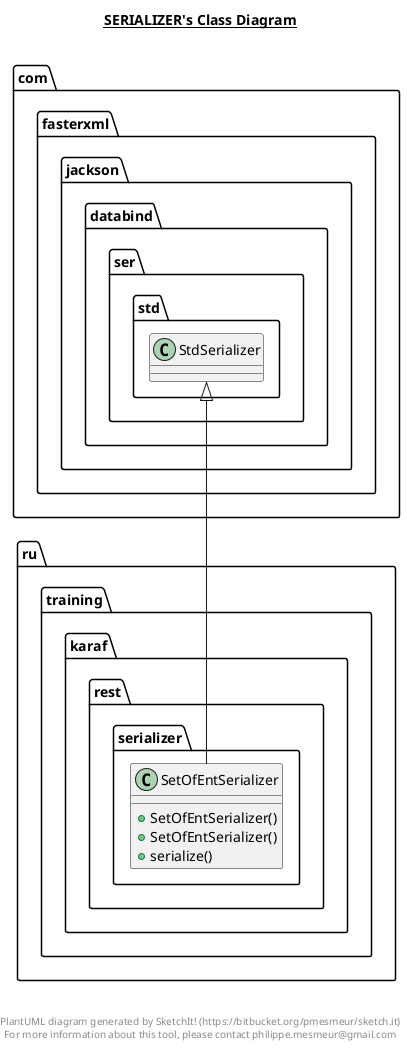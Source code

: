 @startuml

title __SERIALIZER's Class Diagram__\n

  namespace ru.training.karaf.rest {
    namespace serializer {
      class ru.training.karaf.rest.serializer.SetOfEntSerializer {
          + SetOfEntSerializer()
          + SetOfEntSerializer()
          + serialize()
      }
    }
  }
  

  ru.training.karaf.rest.serializer.SetOfEntSerializer -up-|> com.fasterxml.jackson.databind.ser.std.StdSerializer


right footer


PlantUML diagram generated by SketchIt! (https://bitbucket.org/pmesmeur/sketch.it)
For more information about this tool, please contact philippe.mesmeur@gmail.com
endfooter

@enduml
